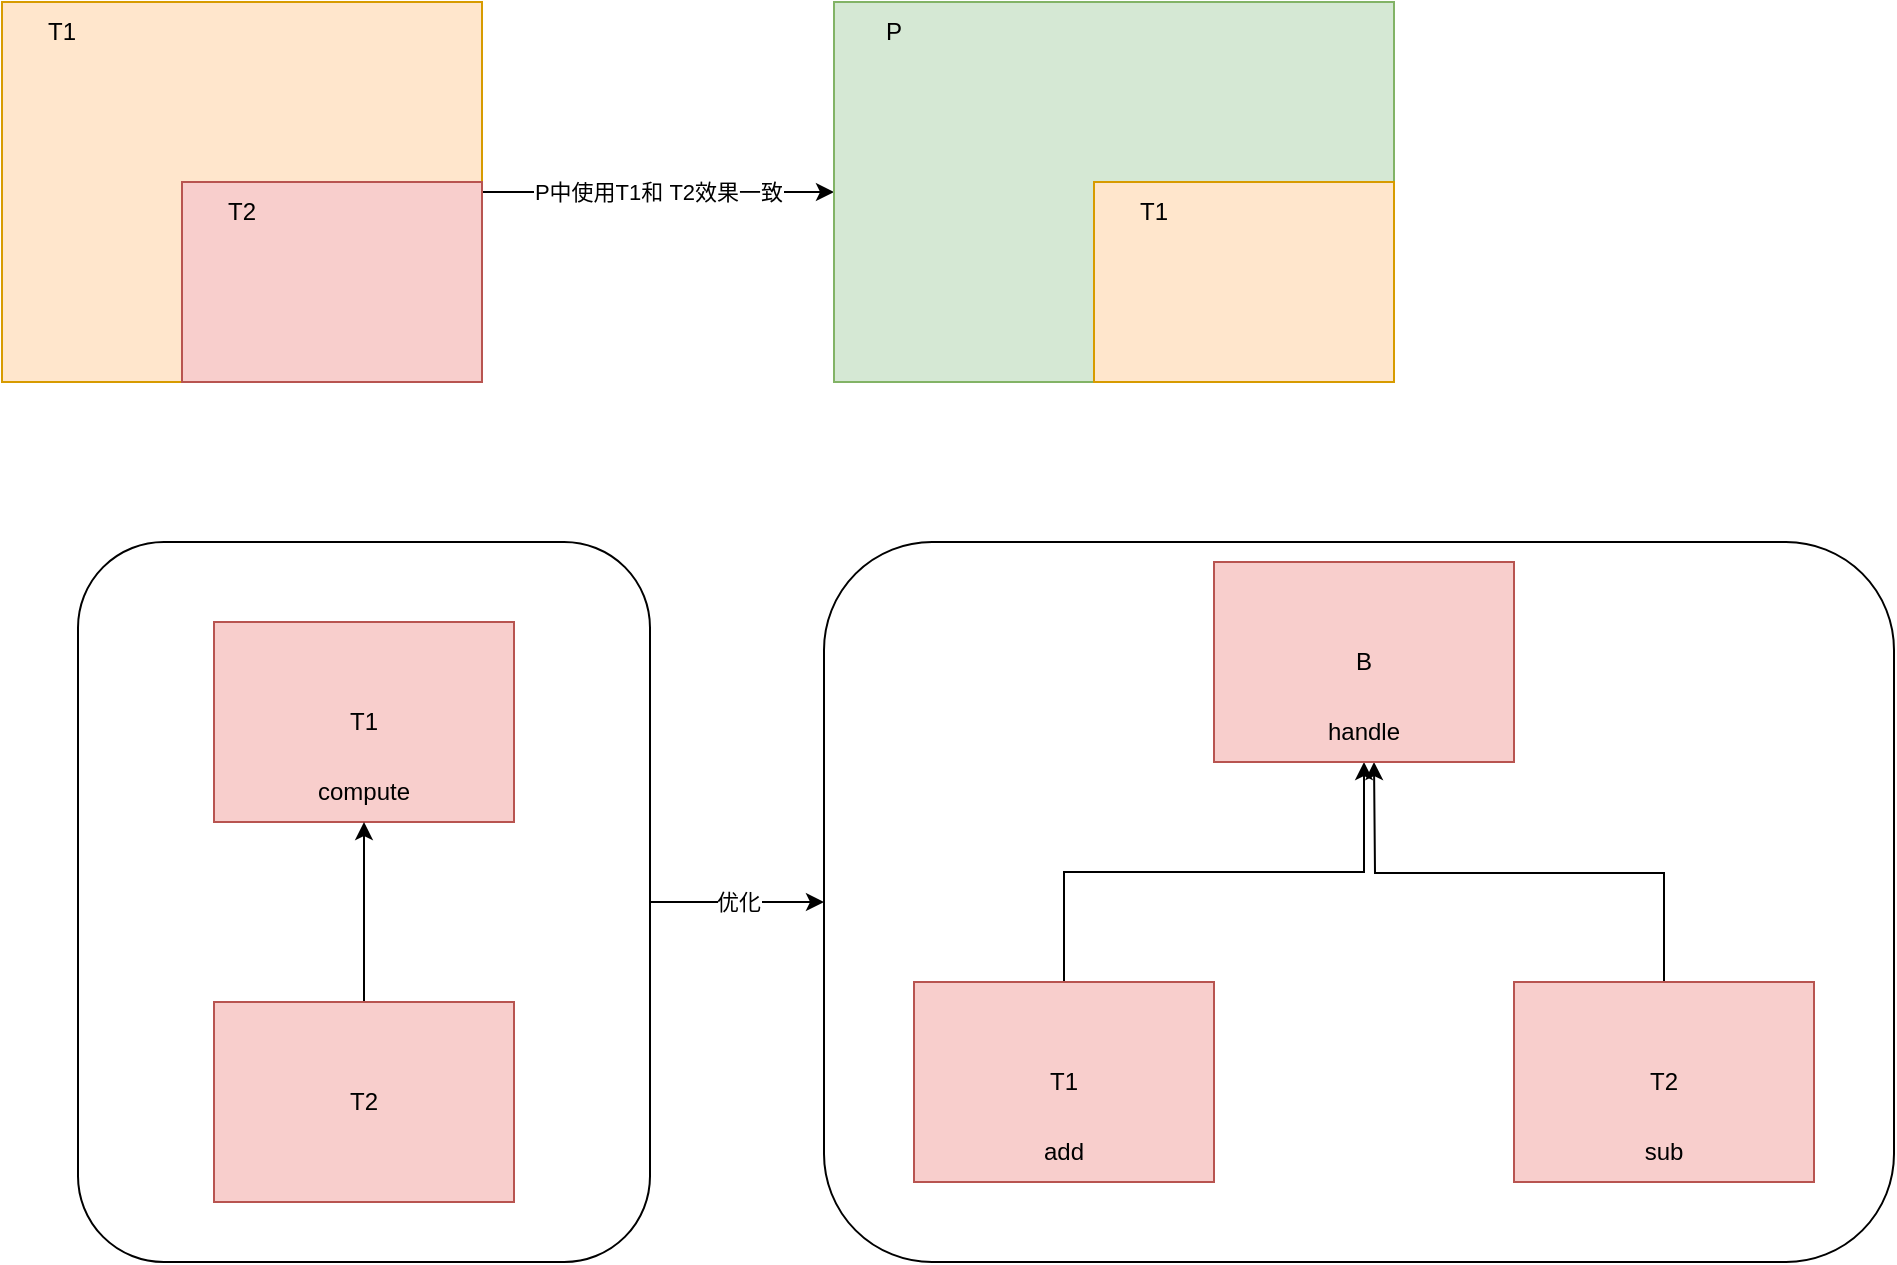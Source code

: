 <mxfile version="15.7.3" type="device" pages="4"><diagram id="uMWQ-XKPh-iCLTmbYp6T" name="里氏替换原则"><mxGraphModel dx="1018" dy="713" grid="1" gridSize="10" guides="1" tooltips="1" connect="1" arrows="1" fold="1" page="1" pageScale="1" pageWidth="827" pageHeight="1169" math="0" shadow="0"><root><mxCell id="0"/><mxCell id="1" parent="0"/><mxCell id="lCCueoKorS_-RmjJRcuw-23" value="" style="rounded=1;whiteSpace=wrap;html=1;" vertex="1" parent="1"><mxGeometry x="475" y="640" width="535" height="360" as="geometry"/></mxCell><mxCell id="lCCueoKorS_-RmjJRcuw-24" value="优化" style="edgeStyle=orthogonalEdgeStyle;rounded=0;orthogonalLoop=1;jettySize=auto;html=1;entryX=0;entryY=0.5;entryDx=0;entryDy=0;" edge="1" parent="1" source="lCCueoKorS_-RmjJRcuw-22" target="lCCueoKorS_-RmjJRcuw-23"><mxGeometry relative="1" as="geometry"/></mxCell><mxCell id="lCCueoKorS_-RmjJRcuw-22" value="" style="rounded=1;whiteSpace=wrap;html=1;" vertex="1" parent="1"><mxGeometry x="102" y="640" width="286" height="360" as="geometry"/></mxCell><mxCell id="lCCueoKorS_-RmjJRcuw-9" value="P中使用T1和 T2效果一致" style="edgeStyle=orthogonalEdgeStyle;rounded=0;orthogonalLoop=1;jettySize=auto;html=1;" edge="1" parent="1" source="lCCueoKorS_-RmjJRcuw-1" target="lCCueoKorS_-RmjJRcuw-5"><mxGeometry relative="1" as="geometry"/></mxCell><mxCell id="lCCueoKorS_-RmjJRcuw-1" value="" style="rounded=0;whiteSpace=wrap;html=1;fillColor=#ffe6cc;strokeColor=#d79b00;" vertex="1" parent="1"><mxGeometry x="64" y="370" width="240" height="190" as="geometry"/></mxCell><mxCell id="lCCueoKorS_-RmjJRcuw-2" value="T1" style="text;html=1;strokeColor=none;fillColor=none;align=center;verticalAlign=middle;whiteSpace=wrap;rounded=0;" vertex="1" parent="1"><mxGeometry x="64" y="370" width="60" height="30" as="geometry"/></mxCell><mxCell id="lCCueoKorS_-RmjJRcuw-3" value="" style="rounded=0;whiteSpace=wrap;html=1;fillColor=#f8cecc;strokeColor=#b85450;" vertex="1" parent="1"><mxGeometry x="154" y="460" width="150" height="100" as="geometry"/></mxCell><mxCell id="lCCueoKorS_-RmjJRcuw-4" value="T2" style="text;html=1;strokeColor=none;fillColor=none;align=center;verticalAlign=middle;whiteSpace=wrap;rounded=0;" vertex="1" parent="1"><mxGeometry x="154" y="460" width="60" height="30" as="geometry"/></mxCell><mxCell id="lCCueoKorS_-RmjJRcuw-5" value="" style="rounded=0;whiteSpace=wrap;html=1;fillColor=#d5e8d4;strokeColor=#82b366;" vertex="1" parent="1"><mxGeometry x="480" y="370" width="280" height="190" as="geometry"/></mxCell><mxCell id="lCCueoKorS_-RmjJRcuw-6" value="P" style="text;html=1;strokeColor=none;fillColor=none;align=center;verticalAlign=middle;whiteSpace=wrap;rounded=0;" vertex="1" parent="1"><mxGeometry x="480" y="370" width="60" height="30" as="geometry"/></mxCell><mxCell id="lCCueoKorS_-RmjJRcuw-7" value="" style="rounded=0;whiteSpace=wrap;html=1;fillColor=#ffe6cc;strokeColor=#d79b00;" vertex="1" parent="1"><mxGeometry x="610" y="460" width="150" height="100" as="geometry"/></mxCell><mxCell id="lCCueoKorS_-RmjJRcuw-8" value="T1" style="text;html=1;strokeColor=none;fillColor=none;align=center;verticalAlign=middle;whiteSpace=wrap;rounded=0;" vertex="1" parent="1"><mxGeometry x="610" y="460" width="60" height="30" as="geometry"/></mxCell><mxCell id="lCCueoKorS_-RmjJRcuw-10" value="T1" style="rounded=0;whiteSpace=wrap;html=1;fillColor=#f8cecc;strokeColor=#b85450;" vertex="1" parent="1"><mxGeometry x="170" y="680" width="150" height="100" as="geometry"/></mxCell><mxCell id="lCCueoKorS_-RmjJRcuw-12" style="edgeStyle=orthogonalEdgeStyle;rounded=0;orthogonalLoop=1;jettySize=auto;html=1;entryX=0.5;entryY=1;entryDx=0;entryDy=0;" edge="1" parent="1" source="lCCueoKorS_-RmjJRcuw-11" target="lCCueoKorS_-RmjJRcuw-10"><mxGeometry relative="1" as="geometry"/></mxCell><mxCell id="lCCueoKorS_-RmjJRcuw-11" value="T2" style="rounded=0;whiteSpace=wrap;html=1;fillColor=#f8cecc;strokeColor=#b85450;" vertex="1" parent="1"><mxGeometry x="170" y="870" width="150" height="100" as="geometry"/></mxCell><mxCell id="lCCueoKorS_-RmjJRcuw-13" value="compute" style="text;html=1;strokeColor=none;fillColor=none;align=center;verticalAlign=middle;whiteSpace=wrap;rounded=0;" vertex="1" parent="1"><mxGeometry x="215" y="750" width="60" height="30" as="geometry"/></mxCell><mxCell id="lCCueoKorS_-RmjJRcuw-17" style="edgeStyle=orthogonalEdgeStyle;rounded=0;orthogonalLoop=1;jettySize=auto;html=1;" edge="1" parent="1" source="lCCueoKorS_-RmjJRcuw-14" target="lCCueoKorS_-RmjJRcuw-16"><mxGeometry relative="1" as="geometry"/></mxCell><mxCell id="lCCueoKorS_-RmjJRcuw-14" value="T1" style="rounded=0;whiteSpace=wrap;html=1;fillColor=#f8cecc;strokeColor=#b85450;" vertex="1" parent="1"><mxGeometry x="520" y="860" width="150" height="100" as="geometry"/></mxCell><mxCell id="lCCueoKorS_-RmjJRcuw-18" style="edgeStyle=orthogonalEdgeStyle;rounded=0;orthogonalLoop=1;jettySize=auto;html=1;exitX=0.5;exitY=0;exitDx=0;exitDy=0;" edge="1" parent="1" source="lCCueoKorS_-RmjJRcuw-15"><mxGeometry relative="1" as="geometry"><mxPoint x="750" y="750" as="targetPoint"/></mxGeometry></mxCell><mxCell id="lCCueoKorS_-RmjJRcuw-15" value="T2" style="rounded=0;whiteSpace=wrap;html=1;fillColor=#f8cecc;strokeColor=#b85450;" vertex="1" parent="1"><mxGeometry x="820" y="860" width="150" height="100" as="geometry"/></mxCell><mxCell id="lCCueoKorS_-RmjJRcuw-16" value="B" style="rounded=0;whiteSpace=wrap;html=1;fillColor=#f8cecc;strokeColor=#b85450;" vertex="1" parent="1"><mxGeometry x="670" y="650" width="150" height="100" as="geometry"/></mxCell><mxCell id="lCCueoKorS_-RmjJRcuw-19" value="handle" style="text;html=1;strokeColor=none;fillColor=none;align=center;verticalAlign=middle;whiteSpace=wrap;rounded=0;" vertex="1" parent="1"><mxGeometry x="715" y="720" width="60" height="30" as="geometry"/></mxCell><mxCell id="lCCueoKorS_-RmjJRcuw-20" value="add" style="text;html=1;strokeColor=none;fillColor=none;align=center;verticalAlign=middle;whiteSpace=wrap;rounded=0;" vertex="1" parent="1"><mxGeometry x="565" y="930" width="60" height="30" as="geometry"/></mxCell><mxCell id="lCCueoKorS_-RmjJRcuw-21" value="sub" style="text;html=1;strokeColor=none;fillColor=none;align=center;verticalAlign=middle;whiteSpace=wrap;rounded=0;" vertex="1" parent="1"><mxGeometry x="865" y="930" width="60" height="30" as="geometry"/></mxCell></root></mxGraphModel></diagram><diagram id="GHgCLdIC69DGGLMPFjUA" name="开闭原则"><mxGraphModel dx="1018" dy="713" grid="1" gridSize="10" guides="1" tooltips="1" connect="1" arrows="1" fold="1" page="1" pageScale="1" pageWidth="827" pageHeight="1169" math="0" shadow="0"><root><mxCell id="wO7wiUvl8ZRyM10G76Ih-0"/><mxCell id="wO7wiUvl8ZRyM10G76Ih-1" parent="wO7wiUvl8ZRyM10G76Ih-0"/><mxCell id="wO7wiUvl8ZRyM10G76Ih-2" value="" style="rounded=1;whiteSpace=wrap;html=1;fillColor=#ffe6cc;strokeColor=#d79b00;" vertex="1" parent="wO7wiUvl8ZRyM10G76Ih-1"><mxGeometry x="90" y="100" width="670" height="470" as="geometry"/></mxCell><mxCell id="wO7wiUvl8ZRyM10G76Ih-3" value="" style="rounded=0;whiteSpace=wrap;html=1;fillColor=#fff2cc;strokeColor=#d6b656;" vertex="1" parent="wO7wiUvl8ZRyM10G76Ih-1"><mxGeometry x="95" y="230" width="660" height="280" as="geometry"/></mxCell><mxCell id="wO7wiUvl8ZRyM10G76Ih-4" value="Server" style="text;strokeColor=none;fillColor=none;html=1;fontSize=24;fontStyle=1;verticalAlign=middle;align=center;" vertex="1" parent="wO7wiUvl8ZRyM10G76Ih-1"><mxGeometry x="375" y="470" width="100" height="40" as="geometry"/></mxCell><mxCell id="wO7wiUvl8ZRyM10G76Ih-5" value="" style="rounded=0;whiteSpace=wrap;html=1;fillColor=#d5e8d4;strokeColor=#82b366;" vertex="1" parent="wO7wiUvl8ZRyM10G76Ih-1"><mxGeometry x="150" y="120" width="120" height="60" as="geometry"/></mxCell><mxCell id="wO7wiUvl8ZRyM10G76Ih-6" value="" style="rounded=0;whiteSpace=wrap;html=1;fillColor=#d5e8d4;strokeColor=#82b366;" vertex="1" parent="wO7wiUvl8ZRyM10G76Ih-1"><mxGeometry x="370" y="120" width="120" height="60" as="geometry"/></mxCell><mxCell id="wO7wiUvl8ZRyM10G76Ih-7" value="" style="rounded=0;whiteSpace=wrap;html=1;fillColor=#d5e8d4;strokeColor=#82b366;" vertex="1" parent="wO7wiUvl8ZRyM10G76Ih-1"><mxGeometry x="590" y="120" width="120" height="60" as="geometry"/></mxCell><mxCell id="wO7wiUvl8ZRyM10G76Ih-11" style="edgeStyle=orthogonalEdgeStyle;rounded=0;orthogonalLoop=1;jettySize=auto;html=1;" edge="1" parent="wO7wiUvl8ZRyM10G76Ih-1" source="wO7wiUvl8ZRyM10G76Ih-8" target="wO7wiUvl8ZRyM10G76Ih-3"><mxGeometry relative="1" as="geometry"/></mxCell><mxCell id="wO7wiUvl8ZRyM10G76Ih-8" value="Client1" style="text;strokeColor=none;fillColor=none;html=1;fontSize=24;fontStyle=1;verticalAlign=middle;align=center;" vertex="1" parent="wO7wiUvl8ZRyM10G76Ih-1"><mxGeometry x="160" y="130" width="100" height="40" as="geometry"/></mxCell><mxCell id="wO7wiUvl8ZRyM10G76Ih-12" style="edgeStyle=orthogonalEdgeStyle;rounded=0;orthogonalLoop=1;jettySize=auto;html=1;entryX=0.5;entryY=0;entryDx=0;entryDy=0;" edge="1" parent="wO7wiUvl8ZRyM10G76Ih-1" source="wO7wiUvl8ZRyM10G76Ih-9" target="wO7wiUvl8ZRyM10G76Ih-3"><mxGeometry relative="1" as="geometry"><mxPoint x="430" y="230" as="targetPoint"/></mxGeometry></mxCell><mxCell id="wO7wiUvl8ZRyM10G76Ih-9" value="Client2" style="text;strokeColor=none;fillColor=none;html=1;fontSize=24;fontStyle=1;verticalAlign=middle;align=center;" vertex="1" parent="wO7wiUvl8ZRyM10G76Ih-1"><mxGeometry x="380" y="130" width="100" height="40" as="geometry"/></mxCell><mxCell id="wO7wiUvl8ZRyM10G76Ih-13" style="edgeStyle=orthogonalEdgeStyle;rounded=0;orthogonalLoop=1;jettySize=auto;html=1;" edge="1" parent="wO7wiUvl8ZRyM10G76Ih-1" source="wO7wiUvl8ZRyM10G76Ih-10" target="wO7wiUvl8ZRyM10G76Ih-3"><mxGeometry relative="1" as="geometry"/></mxCell><mxCell id="wO7wiUvl8ZRyM10G76Ih-10" value="Client3" style="text;strokeColor=none;fillColor=none;html=1;fontSize=24;fontStyle=1;verticalAlign=middle;align=center;" vertex="1" parent="wO7wiUvl8ZRyM10G76Ih-1"><mxGeometry x="600" y="130" width="100" height="40" as="geometry"/></mxCell><mxCell id="wO7wiUvl8ZRyM10G76Ih-18" style="edgeStyle=orthogonalEdgeStyle;rounded=0;orthogonalLoop=1;jettySize=auto;html=1;entryX=0;entryY=0.5;entryDx=0;entryDy=0;" edge="1" parent="wO7wiUvl8ZRyM10G76Ih-1" source="wO7wiUvl8ZRyM10G76Ih-14" target="wO7wiUvl8ZRyM10G76Ih-17"><mxGeometry relative="1" as="geometry"/></mxCell><mxCell id="wO7wiUvl8ZRyM10G76Ih-19" value="可扩展" style="edgeLabel;html=1;align=center;verticalAlign=middle;resizable=0;points=[];" vertex="1" connectable="0" parent="wO7wiUvl8ZRyM10G76Ih-18"><mxGeometry x="-0.12" y="1" relative="1" as="geometry"><mxPoint as="offset"/></mxGeometry></mxCell><mxCell id="wO7wiUvl8ZRyM10G76Ih-14" value="function1" style="ellipse;whiteSpace=wrap;html=1;fillColor=#f8cecc;strokeColor=#b85450;" vertex="1" parent="wO7wiUvl8ZRyM10G76Ih-1"><mxGeometry x="110" y="270" width="120" height="80" as="geometry"/></mxCell><mxCell id="wO7wiUvl8ZRyM10G76Ih-16" value="function2" style="ellipse;whiteSpace=wrap;html=1;fillColor=#f8cecc;strokeColor=#b85450;" vertex="1" parent="wO7wiUvl8ZRyM10G76Ih-1"><mxGeometry x="160" y="410" width="120" height="80" as="geometry"/></mxCell><mxCell id="wO7wiUvl8ZRyM10G76Ih-17" value="profunction1" style="ellipse;whiteSpace=wrap;html=1;fillColor=#f8cecc;strokeColor=#b85450;" vertex="1" parent="wO7wiUvl8ZRyM10G76Ih-1"><mxGeometry x="380" y="270" width="120" height="80" as="geometry"/></mxCell><mxCell id="wO7wiUvl8ZRyM10G76Ih-20" value="无论服务端如何扩展，客户端只需要原来的逻辑；不需要做任何改动" style="text;strokeColor=none;fillColor=none;html=1;fontSize=24;fontStyle=1;verticalAlign=middle;align=center;" vertex="1" parent="wO7wiUvl8ZRyM10G76Ih-1"><mxGeometry x="375" y="200" width="100" height="40" as="geometry"/></mxCell></root></mxGraphModel></diagram><diagram id="vz-w2eXN1DY1yW2R7Z-L" name="迪米特法则"><mxGraphModel dx="1018" dy="713" grid="1" gridSize="10" guides="1" tooltips="1" connect="1" arrows="1" fold="1" page="1" pageScale="1" pageWidth="827" pageHeight="1169" math="0" shadow="0"><root><mxCell id="Q2LAzup4Pc1DogYELuJt-0"/><mxCell id="Q2LAzup4Pc1DogYELuJt-1" parent="Q2LAzup4Pc1DogYELuJt-0"/><mxCell id="Q2LAzup4Pc1DogYELuJt-21" value="" style="rounded=1;whiteSpace=wrap;html=1;fillColor=#a20025;fontColor=#ffffff;strokeColor=#6F0000;" vertex="1" parent="Q2LAzup4Pc1DogYELuJt-1"><mxGeometry x="250" y="520" width="510" height="350" as="geometry"/></mxCell><mxCell id="Q2LAzup4Pc1DogYELuJt-4" style="edgeStyle=orthogonalEdgeStyle;rounded=0;orthogonalLoop=1;jettySize=auto;html=1;" edge="1" parent="Q2LAzup4Pc1DogYELuJt-1" source="Q2LAzup4Pc1DogYELuJt-2" target="Q2LAzup4Pc1DogYELuJt-3"><mxGeometry relative="1" as="geometry"/></mxCell><mxCell id="Q2LAzup4Pc1DogYELuJt-5" value="成员变量" style="edgeLabel;html=1;align=center;verticalAlign=middle;resizable=0;points=[];" vertex="1" connectable="0" parent="Q2LAzup4Pc1DogYELuJt-4"><mxGeometry x="-0.152" relative="1" as="geometry"><mxPoint as="offset"/></mxGeometry></mxCell><mxCell id="Q2LAzup4Pc1DogYELuJt-2" value="A" style="rounded=0;whiteSpace=wrap;html=1;fillColor=#d5e8d4;strokeColor=#82b366;" vertex="1" parent="Q2LAzup4Pc1DogYELuJt-1"><mxGeometry x="80" y="130" width="120" height="60" as="geometry"/></mxCell><mxCell id="Q2LAzup4Pc1DogYELuJt-3" value="B" style="rounded=0;whiteSpace=wrap;html=1;fillColor=#ffe6cc;strokeColor=#d79b00;" vertex="1" parent="Q2LAzup4Pc1DogYELuJt-1"><mxGeometry x="450" y="130" width="120" height="60" as="geometry"/></mxCell><mxCell id="Q2LAzup4Pc1DogYELuJt-6" style="edgeStyle=orthogonalEdgeStyle;rounded=0;orthogonalLoop=1;jettySize=auto;html=1;" edge="1" source="Q2LAzup4Pc1DogYELuJt-8" target="Q2LAzup4Pc1DogYELuJt-9" parent="Q2LAzup4Pc1DogYELuJt-1"><mxGeometry relative="1" as="geometry"/></mxCell><mxCell id="Q2LAzup4Pc1DogYELuJt-7" value="方法参数" style="edgeLabel;html=1;align=center;verticalAlign=middle;resizable=0;points=[];" vertex="1" connectable="0" parent="Q2LAzup4Pc1DogYELuJt-6"><mxGeometry x="-0.152" relative="1" as="geometry"><mxPoint as="offset"/></mxGeometry></mxCell><mxCell id="Q2LAzup4Pc1DogYELuJt-8" value="A" style="rounded=0;whiteSpace=wrap;html=1;fillColor=#d5e8d4;strokeColor=#82b366;" vertex="1" parent="Q2LAzup4Pc1DogYELuJt-1"><mxGeometry x="80" y="240" width="120" height="60" as="geometry"/></mxCell><mxCell id="Q2LAzup4Pc1DogYELuJt-9" value="B" style="rounded=0;whiteSpace=wrap;html=1;fillColor=#ffe6cc;strokeColor=#d79b00;" vertex="1" parent="Q2LAzup4Pc1DogYELuJt-1"><mxGeometry x="450" y="240" width="120" height="60" as="geometry"/></mxCell><mxCell id="Q2LAzup4Pc1DogYELuJt-15" style="edgeStyle=orthogonalEdgeStyle;rounded=0;orthogonalLoop=1;jettySize=auto;html=1;" edge="1" source="Q2LAzup4Pc1DogYELuJt-17" target="Q2LAzup4Pc1DogYELuJt-18" parent="Q2LAzup4Pc1DogYELuJt-1"><mxGeometry relative="1" as="geometry"/></mxCell><mxCell id="Q2LAzup4Pc1DogYELuJt-16" value="返回参数" style="edgeLabel;html=1;align=center;verticalAlign=middle;resizable=0;points=[];" vertex="1" connectable="0" parent="Q2LAzup4Pc1DogYELuJt-15"><mxGeometry x="-0.152" relative="1" as="geometry"><mxPoint as="offset"/></mxGeometry></mxCell><mxCell id="Q2LAzup4Pc1DogYELuJt-17" value="A" style="rounded=0;whiteSpace=wrap;html=1;fillColor=#d5e8d4;strokeColor=#82b366;" vertex="1" parent="Q2LAzup4Pc1DogYELuJt-1"><mxGeometry x="80" y="350" width="120" height="60" as="geometry"/></mxCell><mxCell id="Q2LAzup4Pc1DogYELuJt-18" value="B" style="rounded=0;whiteSpace=wrap;html=1;fillColor=#ffe6cc;strokeColor=#d79b00;" vertex="1" parent="Q2LAzup4Pc1DogYELuJt-1"><mxGeometry x="450" y="350" width="120" height="60" as="geometry"/></mxCell><mxCell id="Q2LAzup4Pc1DogYELuJt-19" value="" style="rounded=1;whiteSpace=wrap;html=1;fillColor=#60a917;fontColor=#ffffff;strokeColor=#2D7600;" vertex="1" parent="Q2LAzup4Pc1DogYELuJt-1"><mxGeometry x="80" y="520" width="110" height="350" as="geometry"/></mxCell><mxCell id="Q2LAzup4Pc1DogYELuJt-27" style="edgeStyle=orthogonalEdgeStyle;rounded=0;orthogonalLoop=1;jettySize=auto;html=1;" edge="1" parent="Q2LAzup4Pc1DogYELuJt-1" source="Q2LAzup4Pc1DogYELuJt-20" target="Q2LAzup4Pc1DogYELuJt-26"><mxGeometry relative="1" as="geometry"/></mxCell><mxCell id="Q2LAzup4Pc1DogYELuJt-28" value="平A" style="edgeLabel;html=1;align=center;verticalAlign=middle;resizable=0;points=[];" vertex="1" connectable="0" parent="Q2LAzup4Pc1DogYELuJt-27"><mxGeometry x="-0.041" y="2" relative="1" as="geometry"><mxPoint as="offset"/></mxGeometry></mxCell><mxCell id="Q2LAzup4Pc1DogYELuJt-20" value="Actor" style="shape=umlActor;verticalLabelPosition=bottom;verticalAlign=top;html=1;" vertex="1" parent="Q2LAzup4Pc1DogYELuJt-1"><mxGeometry x="120" y="665" width="30" height="60" as="geometry"/></mxCell><mxCell id="Q2LAzup4Pc1DogYELuJt-22" value="" style="rounded=1;whiteSpace=wrap;html=1;fillColor=#60a917;fontColor=#ffffff;strokeColor=#2D7600;" vertex="1" parent="Q2LAzup4Pc1DogYELuJt-1"><mxGeometry x="860" y="520" width="110" height="350" as="geometry"/></mxCell><mxCell id="Q2LAzup4Pc1DogYELuJt-23" value="Actor" style="shape=umlActor;verticalLabelPosition=bottom;verticalAlign=top;html=1;" vertex="1" parent="Q2LAzup4Pc1DogYELuJt-1"><mxGeometry x="900" y="665" width="30" height="60" as="geometry"/></mxCell><mxCell id="Q2LAzup4Pc1DogYELuJt-24" value="德玛" style="text;strokeColor=none;fillColor=none;html=1;fontSize=24;fontStyle=1;verticalAlign=middle;align=center;" vertex="1" parent="Q2LAzup4Pc1DogYELuJt-1"><mxGeometry x="85" y="530" width="100" height="40" as="geometry"/></mxCell><mxCell id="Q2LAzup4Pc1DogYELuJt-25" value="寒冰" style="text;strokeColor=none;fillColor=none;html=1;fontSize=24;fontStyle=1;verticalAlign=middle;align=center;" vertex="1" parent="Q2LAzup4Pc1DogYELuJt-1"><mxGeometry x="865" y="530" width="100" height="40" as="geometry"/></mxCell><mxCell id="Q2LAzup4Pc1DogYELuJt-29" style="edgeStyle=orthogonalEdgeStyle;rounded=0;orthogonalLoop=1;jettySize=auto;html=1;entryX=0.5;entryY=0.5;entryDx=0;entryDy=0;entryPerimeter=0;" edge="1" parent="Q2LAzup4Pc1DogYELuJt-1" source="Q2LAzup4Pc1DogYELuJt-26" target="Q2LAzup4Pc1DogYELuJt-23"><mxGeometry relative="1" as="geometry"/></mxCell><mxCell id="Q2LAzup4Pc1DogYELuJt-30" value="扣减血量" style="edgeLabel;html=1;align=center;verticalAlign=middle;resizable=0;points=[];" vertex="1" connectable="0" parent="Q2LAzup4Pc1DogYELuJt-29"><mxGeometry x="-0.065" y="-2" relative="1" as="geometry"><mxPoint as="offset"/></mxGeometry></mxCell><mxCell id="Q2LAzup4Pc1DogYELuJt-26" value="Server" style="ellipse;whiteSpace=wrap;html=1;aspect=fixed;" vertex="1" parent="Q2LAzup4Pc1DogYELuJt-1"><mxGeometry x="465" y="655" width="80" height="80" as="geometry"/></mxCell></root></mxGraphModel></diagram><diagram id="ajd8UfoNUJWkWFHwmqQB" name="合成复用原则"><mxGraphModel dx="1685" dy="612" grid="1" gridSize="10" guides="1" tooltips="1" connect="1" arrows="1" fold="1" page="1" pageScale="1" pageWidth="827" pageHeight="1169" math="0" shadow="0"><root><mxCell id="nsjBwRa84VtpFp9mr5vD-0"/><mxCell id="nsjBwRa84VtpFp9mr5vD-1" parent="nsjBwRa84VtpFp9mr5vD-0"/><mxCell id="nsjBwRa84VtpFp9mr5vD-9" style="edgeStyle=orthogonalEdgeStyle;rounded=0;orthogonalLoop=1;jettySize=auto;html=1;entryX=0.5;entryY=0;entryDx=0;entryDy=0;" edge="1" parent="nsjBwRa84VtpFp9mr5vD-1" source="nsjBwRa84VtpFp9mr5vD-2" target="nsjBwRa84VtpFp9mr5vD-4"><mxGeometry relative="1" as="geometry"/></mxCell><mxCell id="nsjBwRa84VtpFp9mr5vD-2" value="" style="rounded=1;whiteSpace=wrap;html=1;fillColor=#60a917;fontColor=#ffffff;strokeColor=#2D7600;" vertex="1" parent="nsjBwRa84VtpFp9mr5vD-1"><mxGeometry x="90" y="140" width="650" height="210" as="geometry"/></mxCell><mxCell id="nsjBwRa84VtpFp9mr5vD-3" value="里氏替换" style="text;strokeColor=none;fillColor=none;html=1;fontSize=24;fontStyle=1;verticalAlign=middle;align=center;" vertex="1" parent="nsjBwRa84VtpFp9mr5vD-1"><mxGeometry x="110" y="150" width="100" height="40" as="geometry"/></mxCell><mxCell id="nsjBwRa84VtpFp9mr5vD-10" style="edgeStyle=orthogonalEdgeStyle;rounded=0;orthogonalLoop=1;jettySize=auto;html=1;entryX=0.5;entryY=1;entryDx=0;entryDy=0;" edge="1" parent="nsjBwRa84VtpFp9mr5vD-1" source="nsjBwRa84VtpFp9mr5vD-4" target="nsjBwRa84VtpFp9mr5vD-2"><mxGeometry relative="1" as="geometry"/></mxCell><mxCell id="nsjBwRa84VtpFp9mr5vD-11" value="相辅相成" style="edgeLabel;html=1;align=center;verticalAlign=middle;resizable=0;points=[];" vertex="1" connectable="0" parent="nsjBwRa84VtpFp9mr5vD-10"><mxGeometry x="0.046" relative="1" as="geometry"><mxPoint as="offset"/></mxGeometry></mxCell><mxCell id="nsjBwRa84VtpFp9mr5vD-4" value="" style="rounded=1;whiteSpace=wrap;html=1;fillColor=#008a00;fontColor=#ffffff;strokeColor=#005700;" vertex="1" parent="nsjBwRa84VtpFp9mr5vD-1"><mxGeometry x="90" y="480" width="650" height="210" as="geometry"/></mxCell><mxCell id="nsjBwRa84VtpFp9mr5vD-5" value="合成复用" style="text;strokeColor=none;fillColor=none;html=1;fontSize=24;fontStyle=1;verticalAlign=middle;align=center;" vertex="1" parent="nsjBwRa84VtpFp9mr5vD-1"><mxGeometry x="110" y="490" width="100" height="40" as="geometry"/></mxCell><mxCell id="nsjBwRa84VtpFp9mr5vD-6" value="依赖" style="rounded=0;whiteSpace=wrap;html=1;" vertex="1" parent="nsjBwRa84VtpFp9mr5vD-1"><mxGeometry x="170" y="215" width="120" height="60" as="geometry"/></mxCell><mxCell id="nsjBwRa84VtpFp9mr5vD-7" value="组合" style="rounded=0;whiteSpace=wrap;html=1;" vertex="1" parent="nsjBwRa84VtpFp9mr5vD-1"><mxGeometry x="170" y="555" width="120" height="60" as="geometry"/></mxCell><mxCell id="nsjBwRa84VtpFp9mr5vD-8" value="聚合" style="rounded=0;whiteSpace=wrap;html=1;" vertex="1" parent="nsjBwRa84VtpFp9mr5vD-1"><mxGeometry x="460" y="555" width="120" height="60" as="geometry"/></mxCell><mxCell id="nsjBwRa84VtpFp9mr5vD-12" value="Car" style="swimlane;fontStyle=1;align=center;verticalAlign=top;childLayout=stackLayout;horizontal=1;startSize=26;horizontalStack=0;resizeParent=1;resizeParentMax=0;resizeLast=0;collapsible=1;marginBottom=0;fillColor=#008a00;fontColor=#ffffff;strokeColor=#005700;" vertex="1" parent="nsjBwRa84VtpFp9mr5vD-1"><mxGeometry x="280" y="740" width="160" height="60" as="geometry"/></mxCell><mxCell id="nsjBwRa84VtpFp9mr5vD-14" value="" style="line;strokeWidth=1;fillColor=#008a00;align=left;verticalAlign=middle;spacingTop=-1;spacingLeft=3;spacingRight=3;rotatable=0;labelPosition=right;points=[];portConstraint=eastwest;fontColor=#ffffff;strokeColor=#005700;" vertex="1" parent="nsjBwRa84VtpFp9mr5vD-12"><mxGeometry y="26" width="160" height="8" as="geometry"/></mxCell><mxCell id="nsjBwRa84VtpFp9mr5vD-15" value="+ driver(): void" style="text;strokeColor=#005700;fillColor=#008a00;align=left;verticalAlign=top;spacingLeft=4;spacingRight=4;overflow=hidden;rotatable=0;points=[[0,0.5],[1,0.5]];portConstraint=eastwest;fontColor=#ffffff;" vertex="1" parent="nsjBwRa84VtpFp9mr5vD-12"><mxGeometry y="34" width="160" height="26" as="geometry"/></mxCell><mxCell id="nsjBwRa84VtpFp9mr5vD-16" value="PertolCar" style="swimlane;fontStyle=1;align=center;verticalAlign=top;childLayout=stackLayout;horizontal=1;startSize=26;horizontalStack=0;resizeParent=1;resizeParentMax=0;resizeLast=0;collapsible=1;marginBottom=0;fillColor=#1ba1e2;fontColor=#ffffff;strokeColor=#006EAF;" vertex="1" parent="nsjBwRa84VtpFp9mr5vD-1"><mxGeometry x="90" y="860" width="160" height="60" as="geometry"/></mxCell><mxCell id="nsjBwRa84VtpFp9mr5vD-17" value="" style="line;strokeWidth=1;fillColor=#1ba1e2;align=left;verticalAlign=middle;spacingTop=-1;spacingLeft=3;spacingRight=3;rotatable=0;labelPosition=right;points=[];portConstraint=eastwest;fontColor=#ffffff;strokeColor=#006EAF;" vertex="1" parent="nsjBwRa84VtpFp9mr5vD-16"><mxGeometry y="26" width="160" height="8" as="geometry"/></mxCell><mxCell id="nsjBwRa84VtpFp9mr5vD-18" value="+ driver(): void" style="text;strokeColor=#006EAF;fillColor=#1ba1e2;align=left;verticalAlign=top;spacingLeft=4;spacingRight=4;overflow=hidden;rotatable=0;points=[[0,0.5],[1,0.5]];portConstraint=eastwest;fontColor=#ffffff;" vertex="1" parent="nsjBwRa84VtpFp9mr5vD-16"><mxGeometry y="34" width="160" height="26" as="geometry"/></mxCell><mxCell id="nsjBwRa84VtpFp9mr5vD-19" value="ElectricCar" style="swimlane;fontStyle=1;align=center;verticalAlign=top;childLayout=stackLayout;horizontal=1;startSize=26;horizontalStack=0;resizeParent=1;resizeParentMax=0;resizeLast=0;collapsible=1;marginBottom=0;fillColor=#1ba1e2;fontColor=#ffffff;strokeColor=#006EAF;" vertex="1" parent="nsjBwRa84VtpFp9mr5vD-1"><mxGeometry x="470" y="860" width="160" height="60" as="geometry"/></mxCell><mxCell id="nsjBwRa84VtpFp9mr5vD-20" value="" style="line;strokeWidth=1;fillColor=#1ba1e2;align=left;verticalAlign=middle;spacingTop=-1;spacingLeft=3;spacingRight=3;rotatable=0;labelPosition=right;points=[];portConstraint=eastwest;fontColor=#ffffff;strokeColor=#006EAF;" vertex="1" parent="nsjBwRa84VtpFp9mr5vD-19"><mxGeometry y="26" width="160" height="8" as="geometry"/></mxCell><mxCell id="nsjBwRa84VtpFp9mr5vD-21" value="+ driver(): void" style="text;strokeColor=#006EAF;fillColor=#1ba1e2;align=left;verticalAlign=top;spacingLeft=4;spacingRight=4;overflow=hidden;rotatable=0;points=[[0,0.5],[1,0.5]];portConstraint=eastwest;fontColor=#ffffff;" vertex="1" parent="nsjBwRa84VtpFp9mr5vD-19"><mxGeometry y="34" width="160" height="26" as="geometry"/></mxCell><mxCell id="nsjBwRa84VtpFp9mr5vD-22" value="Extends" style="endArrow=block;endSize=16;endFill=0;html=1;rounded=0;entryX=0.5;entryY=1;entryDx=0;entryDy=0;exitX=0.5;exitY=0;exitDx=0;exitDy=0;" edge="1" parent="nsjBwRa84VtpFp9mr5vD-1" source="nsjBwRa84VtpFp9mr5vD-16" target="nsjBwRa84VtpFp9mr5vD-12"><mxGeometry width="160" relative="1" as="geometry"><mxPoint x="190" y="830" as="sourcePoint"/><mxPoint x="350" y="830" as="targetPoint"/></mxGeometry></mxCell><mxCell id="nsjBwRa84VtpFp9mr5vD-23" value="Extends" style="endArrow=block;endSize=16;endFill=0;html=1;rounded=0;entryX=0.5;entryY=1;entryDx=0;entryDy=0;exitX=0.5;exitY=0;exitDx=0;exitDy=0;" edge="1" parent="nsjBwRa84VtpFp9mr5vD-1" source="nsjBwRa84VtpFp9mr5vD-19" target="nsjBwRa84VtpFp9mr5vD-12"><mxGeometry width="160" relative="1" as="geometry"><mxPoint x="280" y="960" as="sourcePoint"/><mxPoint x="440" y="960" as="targetPoint"/></mxGeometry></mxCell><mxCell id="nsjBwRa84VtpFp9mr5vD-24" value="WhilePertolCar" style="swimlane;fontStyle=1;align=center;verticalAlign=top;childLayout=stackLayout;horizontal=1;startSize=26;horizontalStack=0;resizeParent=1;resizeParentMax=0;resizeLast=0;collapsible=1;marginBottom=0;fillColor=#a20025;fontColor=#ffffff;strokeColor=#6F0000;" vertex="1" parent="nsjBwRa84VtpFp9mr5vD-1"><mxGeometry x="-30" y="980" width="160" height="60" as="geometry"/></mxCell><mxCell id="nsjBwRa84VtpFp9mr5vD-25" value="" style="line;strokeWidth=1;fillColor=#a20025;align=left;verticalAlign=middle;spacingTop=-1;spacingLeft=3;spacingRight=3;rotatable=0;labelPosition=right;points=[];portConstraint=eastwest;fontColor=#ffffff;strokeColor=#6F0000;" vertex="1" parent="nsjBwRa84VtpFp9mr5vD-24"><mxGeometry y="26" width="160" height="8" as="geometry"/></mxCell><mxCell id="nsjBwRa84VtpFp9mr5vD-26" value="+ driver(): void" style="text;strokeColor=#6F0000;fillColor=#a20025;align=left;verticalAlign=top;spacingLeft=4;spacingRight=4;overflow=hidden;rotatable=0;points=[[0,0.5],[1,0.5]];portConstraint=eastwest;fontColor=#ffffff;" vertex="1" parent="nsjBwRa84VtpFp9mr5vD-24"><mxGeometry y="34" width="160" height="26" as="geometry"/></mxCell><mxCell id="nsjBwRa84VtpFp9mr5vD-27" value="RedPertolCar" style="swimlane;fontStyle=1;align=center;verticalAlign=top;childLayout=stackLayout;horizontal=1;startSize=26;horizontalStack=0;resizeParent=1;resizeParentMax=0;resizeLast=0;collapsible=1;marginBottom=0;fillColor=#a20025;fontColor=#ffffff;strokeColor=#6F0000;" vertex="1" parent="nsjBwRa84VtpFp9mr5vD-1"><mxGeometry x="180" y="980" width="160" height="60" as="geometry"/></mxCell><mxCell id="nsjBwRa84VtpFp9mr5vD-28" value="" style="line;strokeWidth=1;fillColor=#a20025;align=left;verticalAlign=middle;spacingTop=-1;spacingLeft=3;spacingRight=3;rotatable=0;labelPosition=right;points=[];portConstraint=eastwest;fontColor=#ffffff;strokeColor=#6F0000;" vertex="1" parent="nsjBwRa84VtpFp9mr5vD-27"><mxGeometry y="26" width="160" height="8" as="geometry"/></mxCell><mxCell id="nsjBwRa84VtpFp9mr5vD-29" value="+ driver(): void" style="text;strokeColor=#6F0000;fillColor=#a20025;align=left;verticalAlign=top;spacingLeft=4;spacingRight=4;overflow=hidden;rotatable=0;points=[[0,0.5],[1,0.5]];portConstraint=eastwest;fontColor=#ffffff;" vertex="1" parent="nsjBwRa84VtpFp9mr5vD-27"><mxGeometry y="34" width="160" height="26" as="geometry"/></mxCell><mxCell id="nsjBwRa84VtpFp9mr5vD-30" value="WhileElectricCar" style="swimlane;fontStyle=1;align=center;verticalAlign=top;childLayout=stackLayout;horizontal=1;startSize=26;horizontalStack=0;resizeParent=1;resizeParentMax=0;resizeLast=0;collapsible=1;marginBottom=0;fillColor=#a20025;fontColor=#ffffff;strokeColor=#6F0000;" vertex="1" parent="nsjBwRa84VtpFp9mr5vD-1"><mxGeometry x="360" y="980" width="160" height="60" as="geometry"/></mxCell><mxCell id="nsjBwRa84VtpFp9mr5vD-31" value="" style="line;strokeWidth=1;fillColor=#a20025;align=left;verticalAlign=middle;spacingTop=-1;spacingLeft=3;spacingRight=3;rotatable=0;labelPosition=right;points=[];portConstraint=eastwest;fontColor=#ffffff;strokeColor=#6F0000;" vertex="1" parent="nsjBwRa84VtpFp9mr5vD-30"><mxGeometry y="26" width="160" height="8" as="geometry"/></mxCell><mxCell id="nsjBwRa84VtpFp9mr5vD-32" value="+ driver(): void" style="text;strokeColor=#6F0000;fillColor=#a20025;align=left;verticalAlign=top;spacingLeft=4;spacingRight=4;overflow=hidden;rotatable=0;points=[[0,0.5],[1,0.5]];portConstraint=eastwest;fontColor=#ffffff;" vertex="1" parent="nsjBwRa84VtpFp9mr5vD-30"><mxGeometry y="34" width="160" height="26" as="geometry"/></mxCell><mxCell id="nsjBwRa84VtpFp9mr5vD-33" value="RedElectricCar" style="swimlane;fontStyle=1;align=center;verticalAlign=top;childLayout=stackLayout;horizontal=1;startSize=26;horizontalStack=0;resizeParent=1;resizeParentMax=0;resizeLast=0;collapsible=1;marginBottom=0;fillColor=#a20025;fontColor=#ffffff;strokeColor=#6F0000;" vertex="1" parent="nsjBwRa84VtpFp9mr5vD-1"><mxGeometry x="580" y="980" width="160" height="60" as="geometry"/></mxCell><mxCell id="nsjBwRa84VtpFp9mr5vD-34" value="" style="line;strokeWidth=1;fillColor=#a20025;align=left;verticalAlign=middle;spacingTop=-1;spacingLeft=3;spacingRight=3;rotatable=0;labelPosition=right;points=[];portConstraint=eastwest;fontColor=#ffffff;strokeColor=#6F0000;" vertex="1" parent="nsjBwRa84VtpFp9mr5vD-33"><mxGeometry y="26" width="160" height="8" as="geometry"/></mxCell><mxCell id="nsjBwRa84VtpFp9mr5vD-35" value="+ driver(): void" style="text;strokeColor=#6F0000;fillColor=#a20025;align=left;verticalAlign=top;spacingLeft=4;spacingRight=4;overflow=hidden;rotatable=0;points=[[0,0.5],[1,0.5]];portConstraint=eastwest;fontColor=#ffffff;" vertex="1" parent="nsjBwRa84VtpFp9mr5vD-33"><mxGeometry y="34" width="160" height="26" as="geometry"/></mxCell><mxCell id="nsjBwRa84VtpFp9mr5vD-36" value="Extends" style="endArrow=block;endSize=16;endFill=0;html=1;rounded=0;entryX=0.544;entryY=0.962;entryDx=0;entryDy=0;entryPerimeter=0;exitX=0.5;exitY=0;exitDx=0;exitDy=0;" edge="1" parent="nsjBwRa84VtpFp9mr5vD-1" source="nsjBwRa84VtpFp9mr5vD-24" target="nsjBwRa84VtpFp9mr5vD-18"><mxGeometry width="160" relative="1" as="geometry"><mxPoint x="-30" y="950" as="sourcePoint"/><mxPoint x="130" y="950" as="targetPoint"/></mxGeometry></mxCell><mxCell id="nsjBwRa84VtpFp9mr5vD-37" value="Extends" style="endArrow=block;endSize=16;endFill=0;html=1;rounded=0;entryX=0.5;entryY=1;entryDx=0;entryDy=0;exitX=0.463;exitY=-0.05;exitDx=0;exitDy=0;exitPerimeter=0;" edge="1" parent="nsjBwRa84VtpFp9mr5vD-1" source="nsjBwRa84VtpFp9mr5vD-30" target="nsjBwRa84VtpFp9mr5vD-19"><mxGeometry width="160" relative="1" as="geometry"><mxPoint x="270" y="930" as="sourcePoint"/><mxPoint x="430" y="930" as="targetPoint"/></mxGeometry></mxCell><mxCell id="nsjBwRa84VtpFp9mr5vD-38" value="Extends" style="endArrow=block;endSize=16;endFill=0;html=1;rounded=0;exitX=0.5;exitY=0;exitDx=0;exitDy=0;" edge="1" parent="nsjBwRa84VtpFp9mr5vD-1" source="nsjBwRa84VtpFp9mr5vD-27"><mxGeometry width="160" relative="1" as="geometry"><mxPoint x="40" y="1110" as="sourcePoint"/><mxPoint x="170" y="920" as="targetPoint"/></mxGeometry></mxCell><mxCell id="nsjBwRa84VtpFp9mr5vD-39" value="Extends" style="endArrow=block;endSize=16;endFill=0;html=1;rounded=0;exitX=0.5;exitY=0;exitDx=0;exitDy=0;" edge="1" parent="nsjBwRa84VtpFp9mr5vD-1" source="nsjBwRa84VtpFp9mr5vD-33"><mxGeometry width="160" relative="1" as="geometry"><mxPoint x="480" y="1070" as="sourcePoint"/><mxPoint x="550" y="920" as="targetPoint"/></mxGeometry></mxCell><mxCell id="nsjBwRa84VtpFp9mr5vD-40" value="Classname" style="swimlane;fontStyle=0;childLayout=stackLayout;horizontal=1;startSize=26;fillColor=none;horizontalStack=0;resizeParent=1;resizeParentMax=0;resizeLast=0;collapsible=1;marginBottom=0;" vertex="1" parent="nsjBwRa84VtpFp9mr5vD-1"><mxGeometry x="1070" y="970" width="140" height="104" as="geometry"/></mxCell><mxCell id="nsjBwRa84VtpFp9mr5vD-41" value="+ field: type" style="text;strokeColor=none;fillColor=none;align=left;verticalAlign=top;spacingLeft=4;spacingRight=4;overflow=hidden;rotatable=0;points=[[0,0.5],[1,0.5]];portConstraint=eastwest;" vertex="1" parent="nsjBwRa84VtpFp9mr5vD-40"><mxGeometry y="26" width="140" height="26" as="geometry"/></mxCell><mxCell id="nsjBwRa84VtpFp9mr5vD-42" value="+ field: type" style="text;strokeColor=none;fillColor=none;align=left;verticalAlign=top;spacingLeft=4;spacingRight=4;overflow=hidden;rotatable=0;points=[[0,0.5],[1,0.5]];portConstraint=eastwest;" vertex="1" parent="nsjBwRa84VtpFp9mr5vD-40"><mxGeometry y="52" width="140" height="26" as="geometry"/></mxCell><mxCell id="nsjBwRa84VtpFp9mr5vD-43" value="+ field: type" style="text;strokeColor=none;fillColor=none;align=left;verticalAlign=top;spacingLeft=4;spacingRight=4;overflow=hidden;rotatable=0;points=[[0,0.5],[1,0.5]];portConstraint=eastwest;" vertex="1" parent="nsjBwRa84VtpFp9mr5vD-40"><mxGeometry y="78" width="140" height="26" as="geometry"/></mxCell><mxCell id="nsjBwRa84VtpFp9mr5vD-44" value="Car" style="swimlane;fontStyle=1;align=center;verticalAlign=top;childLayout=stackLayout;horizontal=1;startSize=26;horizontalStack=0;resizeParent=1;resizeParentMax=0;resizeLast=0;collapsible=1;marginBottom=0;fillColor=#008a00;fontColor=#ffffff;strokeColor=#005700;" vertex="1" parent="nsjBwRa84VtpFp9mr5vD-1"><mxGeometry x="70" y="1150" width="160" height="112" as="geometry"/></mxCell><mxCell id="nsjBwRa84VtpFp9mr5vD-45" value="+ color: Color" style="text;strokeColor=#005700;fillColor=#008a00;align=left;verticalAlign=top;spacingLeft=4;spacingRight=4;overflow=hidden;rotatable=0;points=[[0,0.5],[1,0.5]];portConstraint=eastwest;fontColor=#ffffff;" vertex="1" parent="nsjBwRa84VtpFp9mr5vD-44"><mxGeometry y="26" width="160" height="26" as="geometry"/></mxCell><mxCell id="nsjBwRa84VtpFp9mr5vD-46" value="" style="line;strokeWidth=1;fillColor=#008a00;align=left;verticalAlign=middle;spacingTop=-1;spacingLeft=3;spacingRight=3;rotatable=0;labelPosition=right;points=[];portConstraint=eastwest;fontColor=#ffffff;strokeColor=#005700;" vertex="1" parent="nsjBwRa84VtpFp9mr5vD-44"><mxGeometry y="52" width="160" height="8" as="geometry"/></mxCell><mxCell id="nsjBwRa84VtpFp9mr5vD-47" value="+ Car(Color color): Car" style="text;strokeColor=#005700;fillColor=#008a00;align=left;verticalAlign=top;spacingLeft=4;spacingRight=4;overflow=hidden;rotatable=0;points=[[0,0.5],[1,0.5]];portConstraint=eastwest;fontColor=#ffffff;" vertex="1" parent="nsjBwRa84VtpFp9mr5vD-44"><mxGeometry y="60" width="160" height="26" as="geometry"/></mxCell><mxCell id="nsjBwRa84VtpFp9mr5vD-48" value="+ driver(): Void" style="text;strokeColor=#005700;fillColor=#008a00;align=left;verticalAlign=top;spacingLeft=4;spacingRight=4;overflow=hidden;rotatable=0;points=[[0,0.5],[1,0.5]];portConstraint=eastwest;fontColor=#ffffff;" vertex="1" parent="nsjBwRa84VtpFp9mr5vD-44"><mxGeometry y="86" width="160" height="26" as="geometry"/></mxCell><mxCell id="nsjBwRa84VtpFp9mr5vD-49" value="WhilePertolCar" style="swimlane;fontStyle=1;align=center;verticalAlign=top;childLayout=stackLayout;horizontal=1;startSize=26;horizontalStack=0;resizeParent=1;resizeParentMax=0;resizeLast=0;collapsible=1;marginBottom=0;fillColor=#a20025;fontColor=#ffffff;strokeColor=#6F0000;" vertex="1" parent="nsjBwRa84VtpFp9mr5vD-1"><mxGeometry x="-35" y="1380" width="160" height="60" as="geometry"/></mxCell><mxCell id="nsjBwRa84VtpFp9mr5vD-50" value="" style="line;strokeWidth=1;fillColor=#a20025;align=left;verticalAlign=middle;spacingTop=-1;spacingLeft=3;spacingRight=3;rotatable=0;labelPosition=right;points=[];portConstraint=eastwest;fontColor=#ffffff;strokeColor=#6F0000;" vertex="1" parent="nsjBwRa84VtpFp9mr5vD-49"><mxGeometry y="26" width="160" height="8" as="geometry"/></mxCell><mxCell id="nsjBwRa84VtpFp9mr5vD-51" value="+ driver(): void" style="text;strokeColor=#6F0000;fillColor=#a20025;align=left;verticalAlign=top;spacingLeft=4;spacingRight=4;overflow=hidden;rotatable=0;points=[[0,0.5],[1,0.5]];portConstraint=eastwest;fontColor=#ffffff;" vertex="1" parent="nsjBwRa84VtpFp9mr5vD-49"><mxGeometry y="34" width="160" height="26" as="geometry"/></mxCell><mxCell id="nsjBwRa84VtpFp9mr5vD-52" value="RedPertolCar" style="swimlane;fontStyle=1;align=center;verticalAlign=top;childLayout=stackLayout;horizontal=1;startSize=26;horizontalStack=0;resizeParent=1;resizeParentMax=0;resizeLast=0;collapsible=1;marginBottom=0;fillColor=#a20025;fontColor=#ffffff;strokeColor=#6F0000;" vertex="1" parent="nsjBwRa84VtpFp9mr5vD-1"><mxGeometry x="175" y="1380" width="160" height="60" as="geometry"/></mxCell><mxCell id="nsjBwRa84VtpFp9mr5vD-53" value="" style="line;strokeWidth=1;fillColor=#a20025;align=left;verticalAlign=middle;spacingTop=-1;spacingLeft=3;spacingRight=3;rotatable=0;labelPosition=right;points=[];portConstraint=eastwest;fontColor=#ffffff;strokeColor=#6F0000;" vertex="1" parent="nsjBwRa84VtpFp9mr5vD-52"><mxGeometry y="26" width="160" height="8" as="geometry"/></mxCell><mxCell id="nsjBwRa84VtpFp9mr5vD-54" value="+ driver(): void" style="text;strokeColor=#6F0000;fillColor=#a20025;align=left;verticalAlign=top;spacingLeft=4;spacingRight=4;overflow=hidden;rotatable=0;points=[[0,0.5],[1,0.5]];portConstraint=eastwest;fontColor=#ffffff;" vertex="1" parent="nsjBwRa84VtpFp9mr5vD-52"><mxGeometry y="34" width="160" height="26" as="geometry"/></mxCell><mxCell id="nsjBwRa84VtpFp9mr5vD-55" value="Extends" style="endArrow=block;endSize=16;endFill=0;html=1;rounded=0;entryX=0.494;entryY=1.077;entryDx=0;entryDy=0;entryPerimeter=0;exitX=0.45;exitY=0;exitDx=0;exitDy=0;exitPerimeter=0;" edge="1" parent="nsjBwRa84VtpFp9mr5vD-1" source="nsjBwRa84VtpFp9mr5vD-49" target="nsjBwRa84VtpFp9mr5vD-48"><mxGeometry width="160" relative="1" as="geometry"><mxPoint x="-10" y="1320" as="sourcePoint"/><mxPoint x="150" y="1320" as="targetPoint"/></mxGeometry></mxCell><mxCell id="nsjBwRa84VtpFp9mr5vD-56" value="Extends" style="endArrow=block;endSize=16;endFill=0;html=1;rounded=0;entryX=0.506;entryY=1.115;entryDx=0;entryDy=0;entryPerimeter=0;exitX=0.5;exitY=0;exitDx=0;exitDy=0;" edge="1" parent="nsjBwRa84VtpFp9mr5vD-1" source="nsjBwRa84VtpFp9mr5vD-52" target="nsjBwRa84VtpFp9mr5vD-48"><mxGeometry width="160" relative="1" as="geometry"><mxPoint x="170" y="1330" as="sourcePoint"/><mxPoint x="330" y="1330" as="targetPoint"/></mxGeometry></mxCell><mxCell id="nsjBwRa84VtpFp9mr5vD-57" value="«interface»&lt;br&gt;&lt;b&gt;Color&lt;/b&gt;" style="html=1;fillColor=#d80073;fontColor=#ffffff;strokeColor=#A50040;" vertex="1" parent="nsjBwRa84VtpFp9mr5vD-1"><mxGeometry x="580" y="1169" width="110" height="50" as="geometry"/></mxCell><mxCell id="nsjBwRa84VtpFp9mr5vD-62" value="RedPertolCar" style="swimlane;fontStyle=1;align=center;verticalAlign=top;childLayout=stackLayout;horizontal=1;startSize=26;horizontalStack=0;resizeParent=1;resizeParentMax=0;resizeLast=0;collapsible=1;marginBottom=0;fillColor=#60a917;fontColor=#ffffff;strokeColor=#2D7600;" vertex="1" parent="nsjBwRa84VtpFp9mr5vD-1"><mxGeometry x="414" y="1380" width="160" height="60" as="geometry"/></mxCell><mxCell id="nsjBwRa84VtpFp9mr5vD-63" value="" style="line;strokeWidth=1;fillColor=#60a917;align=left;verticalAlign=middle;spacingTop=-1;spacingLeft=3;spacingRight=3;rotatable=0;labelPosition=right;points=[];portConstraint=eastwest;fontColor=#ffffff;strokeColor=#2D7600;" vertex="1" parent="nsjBwRa84VtpFp9mr5vD-62"><mxGeometry y="26" width="160" height="8" as="geometry"/></mxCell><mxCell id="nsjBwRa84VtpFp9mr5vD-64" value="+ driver(): void" style="text;strokeColor=#2D7600;fillColor=#60a917;align=left;verticalAlign=top;spacingLeft=4;spacingRight=4;overflow=hidden;rotatable=0;points=[[0,0.5],[1,0.5]];portConstraint=eastwest;fontColor=#ffffff;" vertex="1" parent="nsjBwRa84VtpFp9mr5vD-62"><mxGeometry y="34" width="160" height="26" as="geometry"/></mxCell><mxCell id="nsjBwRa84VtpFp9mr5vD-65" value="RedPertolCar" style="swimlane;fontStyle=1;align=center;verticalAlign=top;childLayout=stackLayout;horizontal=1;startSize=26;horizontalStack=0;resizeParent=1;resizeParentMax=0;resizeLast=0;collapsible=1;marginBottom=0;fillColor=#60a917;fontColor=#ffffff;strokeColor=#2D7600;" vertex="1" parent="nsjBwRa84VtpFp9mr5vD-1"><mxGeometry x="590" y="1380" width="160" height="60" as="geometry"/></mxCell><mxCell id="nsjBwRa84VtpFp9mr5vD-66" value="" style="line;strokeWidth=1;fillColor=#60a917;align=left;verticalAlign=middle;spacingTop=-1;spacingLeft=3;spacingRight=3;rotatable=0;labelPosition=right;points=[];portConstraint=eastwest;fontColor=#ffffff;strokeColor=#2D7600;" vertex="1" parent="nsjBwRa84VtpFp9mr5vD-65"><mxGeometry y="26" width="160" height="8" as="geometry"/></mxCell><mxCell id="nsjBwRa84VtpFp9mr5vD-67" value="+ driver(): void" style="text;strokeColor=#2D7600;fillColor=#60a917;align=left;verticalAlign=top;spacingLeft=4;spacingRight=4;overflow=hidden;rotatable=0;points=[[0,0.5],[1,0.5]];portConstraint=eastwest;fontColor=#ffffff;" vertex="1" parent="nsjBwRa84VtpFp9mr5vD-65"><mxGeometry y="34" width="160" height="26" as="geometry"/></mxCell><mxCell id="nsjBwRa84VtpFp9mr5vD-68" value="RedPertolCar" style="swimlane;fontStyle=1;align=center;verticalAlign=top;childLayout=stackLayout;horizontal=1;startSize=26;horizontalStack=0;resizeParent=1;resizeParentMax=0;resizeLast=0;collapsible=1;marginBottom=0;fillColor=#60a917;fontColor=#ffffff;strokeColor=#2D7600;" vertex="1" parent="nsjBwRa84VtpFp9mr5vD-1"><mxGeometry x="770" y="1380" width="160" height="60" as="geometry"/></mxCell><mxCell id="nsjBwRa84VtpFp9mr5vD-69" value="" style="line;strokeWidth=1;fillColor=#60a917;align=left;verticalAlign=middle;spacingTop=-1;spacingLeft=3;spacingRight=3;rotatable=0;labelPosition=right;points=[];portConstraint=eastwest;fontColor=#ffffff;strokeColor=#2D7600;" vertex="1" parent="nsjBwRa84VtpFp9mr5vD-68"><mxGeometry y="26" width="160" height="8" as="geometry"/></mxCell><mxCell id="nsjBwRa84VtpFp9mr5vD-70" value="+ driver(): void" style="text;strokeColor=#2D7600;fillColor=#60a917;align=left;verticalAlign=top;spacingLeft=4;spacingRight=4;overflow=hidden;rotatable=0;points=[[0,0.5],[1,0.5]];portConstraint=eastwest;fontColor=#ffffff;" vertex="1" parent="nsjBwRa84VtpFp9mr5vD-68"><mxGeometry y="34" width="160" height="26" as="geometry"/></mxCell><mxCell id="nsjBwRa84VtpFp9mr5vD-71" value="" style="endArrow=block;dashed=1;endFill=0;endSize=12;html=1;rounded=0;entryX=0.445;entryY=0.98;entryDx=0;entryDy=0;entryPerimeter=0;exitX=0.5;exitY=0;exitDx=0;exitDy=0;" edge="1" parent="nsjBwRa84VtpFp9mr5vD-1" source="nsjBwRa84VtpFp9mr5vD-62" target="nsjBwRa84VtpFp9mr5vD-57"><mxGeometry width="160" relative="1" as="geometry"><mxPoint x="430" y="1330" as="sourcePoint"/><mxPoint x="590" y="1330" as="targetPoint"/></mxGeometry></mxCell><mxCell id="nsjBwRa84VtpFp9mr5vD-72" value="" style="endArrow=block;dashed=1;endFill=0;endSize=12;html=1;rounded=0;exitX=0.5;exitY=0;exitDx=0;exitDy=0;entryX=0.5;entryY=1;entryDx=0;entryDy=0;" edge="1" parent="nsjBwRa84VtpFp9mr5vD-1" source="nsjBwRa84VtpFp9mr5vD-68" target="nsjBwRa84VtpFp9mr5vD-57"><mxGeometry width="160" relative="1" as="geometry"><mxPoint x="360" y="1250" as="sourcePoint"/><mxPoint x="640" y="1230" as="targetPoint"/></mxGeometry></mxCell><mxCell id="nsjBwRa84VtpFp9mr5vD-73" value="" style="endArrow=block;dashed=1;endFill=0;endSize=12;html=1;rounded=0;" edge="1" parent="nsjBwRa84VtpFp9mr5vD-1" source="nsjBwRa84VtpFp9mr5vD-65"><mxGeometry width="160" relative="1" as="geometry"><mxPoint x="580" y="1290" as="sourcePoint"/><mxPoint x="630" y="1220" as="targetPoint"/></mxGeometry></mxCell><mxCell id="nsjBwRa84VtpFp9mr5vD-74" value="" style="endArrow=diamondThin;endFill=0;endSize=24;html=1;rounded=0;entryX=0.963;entryY=-0.077;entryDx=0;entryDy=0;entryPerimeter=0;exitX=0;exitY=0.75;exitDx=0;exitDy=0;" edge="1" parent="nsjBwRa84VtpFp9mr5vD-1" source="nsjBwRa84VtpFp9mr5vD-57" target="nsjBwRa84VtpFp9mr5vD-47"><mxGeometry width="160" relative="1" as="geometry"><mxPoint x="520" y="1230" as="sourcePoint"/><mxPoint x="360" y="1230" as="targetPoint"/></mxGeometry></mxCell></root></mxGraphModel></diagram></mxfile>